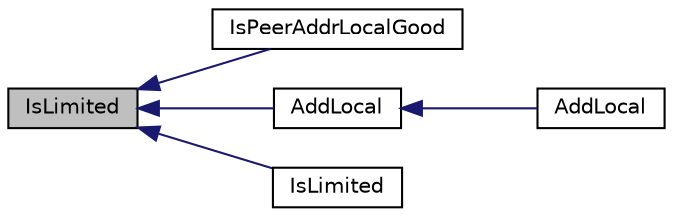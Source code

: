 digraph "IsLimited"
{
  edge [fontname="Helvetica",fontsize="10",labelfontname="Helvetica",labelfontsize="10"];
  node [fontname="Helvetica",fontsize="10",shape=record];
  rankdir="LR";
  Node143 [label="IsLimited",height=0.2,width=0.4,color="black", fillcolor="grey75", style="filled", fontcolor="black"];
  Node143 -> Node144 [dir="back",color="midnightblue",fontsize="10",style="solid",fontname="Helvetica"];
  Node144 [label="IsPeerAddrLocalGood",height=0.2,width=0.4,color="black", fillcolor="white", style="filled",URL="$d7/d97/net_8h.html#a058b75c6fcc94a0643184c237ad6de93"];
  Node143 -> Node145 [dir="back",color="midnightblue",fontsize="10",style="solid",fontname="Helvetica"];
  Node145 [label="AddLocal",height=0.2,width=0.4,color="black", fillcolor="white", style="filled",URL="$d7/d97/net_8h.html#a337d6af198a6b0d75f830e56da9b91e9"];
  Node145 -> Node146 [dir="back",color="midnightblue",fontsize="10",style="solid",fontname="Helvetica"];
  Node146 [label="AddLocal",height=0.2,width=0.4,color="black", fillcolor="white", style="filled",URL="$d7/d97/net_8h.html#abda4e8f87772f9a9d9d8f52a93791ffc"];
  Node143 -> Node147 [dir="back",color="midnightblue",fontsize="10",style="solid",fontname="Helvetica"];
  Node147 [label="IsLimited",height=0.2,width=0.4,color="black", fillcolor="white", style="filled",URL="$d7/d97/net_8h.html#a7f5f5a0bf934e49c7137ee4aa6eb8732"];
}
